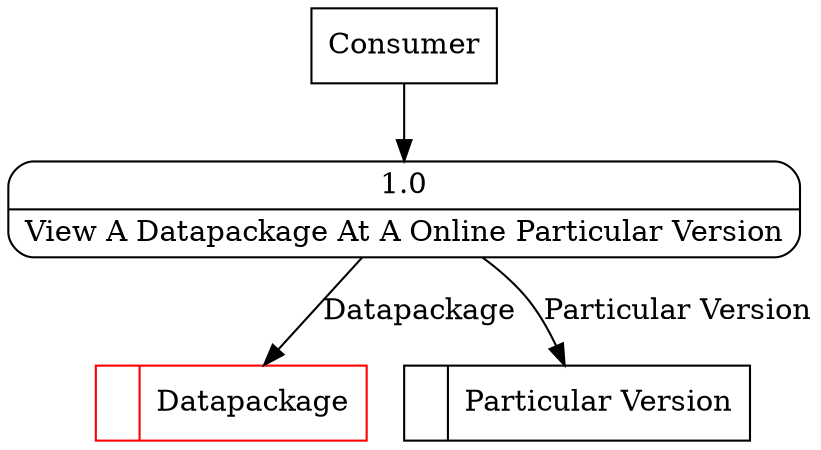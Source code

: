 digraph dfd2{ 
node[shape=record]
200 [label="<f0>  |<f1> Datapackage " color=red];
201 [label="<f0>  |<f1> Particular Version " ];
202 [label="Consumer" shape=box];
203 [label="{<f0> 1.0|<f1> View A Datapackage At A Online Particular Version }" shape=Mrecord];
202 -> 203
203 -> 200 [label="Datapackage"]
203 -> 201 [label="Particular Version"]
}